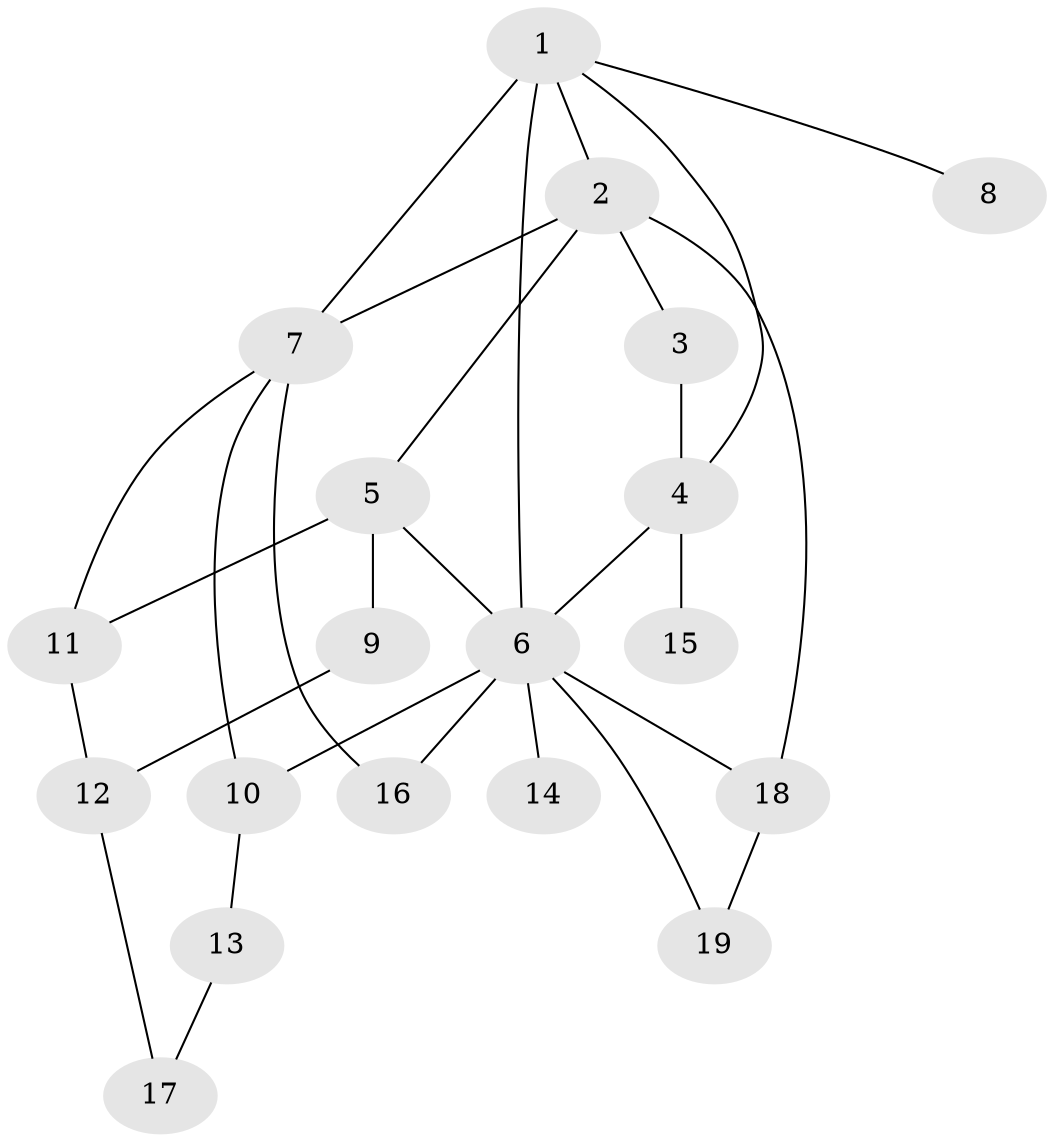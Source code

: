 // original degree distribution, {3: 0.1935483870967742, 7: 0.016129032258064516, 4: 0.24193548387096775, 1: 0.3064516129032258, 2: 0.1935483870967742, 5: 0.03225806451612903, 6: 0.016129032258064516}
// Generated by graph-tools (version 1.1) at 2025/48/03/04/25 22:48:52]
// undirected, 19 vertices, 29 edges
graph export_dot {
  node [color=gray90,style=filled];
  1;
  2;
  3;
  4;
  5;
  6;
  7;
  8;
  9;
  10;
  11;
  12;
  13;
  14;
  15;
  16;
  17;
  18;
  19;
  1 -- 2 [weight=1.0];
  1 -- 4 [weight=1.0];
  1 -- 6 [weight=2.0];
  1 -- 7 [weight=1.0];
  1 -- 8 [weight=1.0];
  2 -- 3 [weight=1.0];
  2 -- 5 [weight=1.0];
  2 -- 7 [weight=2.0];
  2 -- 18 [weight=1.0];
  3 -- 4 [weight=1.0];
  4 -- 6 [weight=1.0];
  4 -- 15 [weight=1.0];
  5 -- 6 [weight=3.0];
  5 -- 9 [weight=1.0];
  5 -- 11 [weight=3.0];
  6 -- 10 [weight=1.0];
  6 -- 14 [weight=1.0];
  6 -- 16 [weight=1.0];
  6 -- 18 [weight=1.0];
  6 -- 19 [weight=1.0];
  7 -- 10 [weight=1.0];
  7 -- 11 [weight=1.0];
  7 -- 16 [weight=1.0];
  9 -- 12 [weight=3.0];
  10 -- 13 [weight=1.0];
  11 -- 12 [weight=1.0];
  12 -- 17 [weight=1.0];
  13 -- 17 [weight=1.0];
  18 -- 19 [weight=1.0];
}

